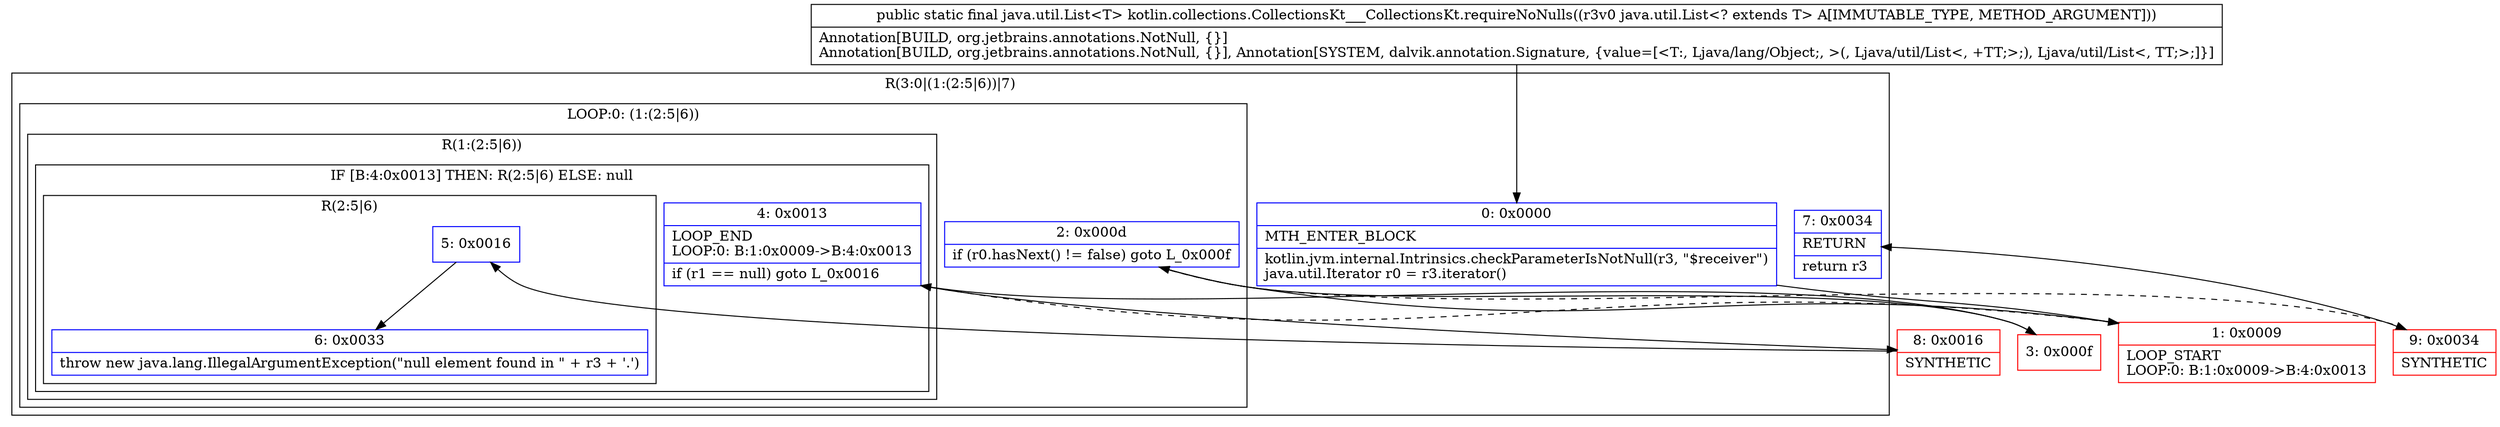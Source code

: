 digraph "CFG forkotlin.collections.CollectionsKt___CollectionsKt.requireNoNulls(Ljava\/util\/List;)Ljava\/util\/List;" {
subgraph cluster_Region_2113709399 {
label = "R(3:0|(1:(2:5|6))|7)";
node [shape=record,color=blue];
Node_0 [shape=record,label="{0\:\ 0x0000|MTH_ENTER_BLOCK\l|kotlin.jvm.internal.Intrinsics.checkParameterIsNotNull(r3, \"$receiver\")\ljava.util.Iterator r0 = r3.iterator()\l}"];
subgraph cluster_LoopRegion_1752473602 {
label = "LOOP:0: (1:(2:5|6))";
node [shape=record,color=blue];
Node_2 [shape=record,label="{2\:\ 0x000d|if (r0.hasNext() != false) goto L_0x000f\l}"];
subgraph cluster_Region_1723156888 {
label = "R(1:(2:5|6))";
node [shape=record,color=blue];
subgraph cluster_IfRegion_770823634 {
label = "IF [B:4:0x0013] THEN: R(2:5|6) ELSE: null";
node [shape=record,color=blue];
Node_4 [shape=record,label="{4\:\ 0x0013|LOOP_END\lLOOP:0: B:1:0x0009\-\>B:4:0x0013\l|if (r1 == null) goto L_0x0016\l}"];
subgraph cluster_Region_901712678 {
label = "R(2:5|6)";
node [shape=record,color=blue];
Node_5 [shape=record,label="{5\:\ 0x0016}"];
Node_6 [shape=record,label="{6\:\ 0x0033|throw new java.lang.IllegalArgumentException(\"null element found in \" + r3 + '.')\l}"];
}
}
}
}
Node_7 [shape=record,label="{7\:\ 0x0034|RETURN\l|return r3\l}"];
}
Node_1 [shape=record,color=red,label="{1\:\ 0x0009|LOOP_START\lLOOP:0: B:1:0x0009\-\>B:4:0x0013\l}"];
Node_3 [shape=record,color=red,label="{3\:\ 0x000f}"];
Node_8 [shape=record,color=red,label="{8\:\ 0x0016|SYNTHETIC\l}"];
Node_9 [shape=record,color=red,label="{9\:\ 0x0034|SYNTHETIC\l}"];
MethodNode[shape=record,label="{public static final java.util.List\<T\> kotlin.collections.CollectionsKt___CollectionsKt.requireNoNulls((r3v0 java.util.List\<? extends T\> A[IMMUTABLE_TYPE, METHOD_ARGUMENT]))  | Annotation[BUILD, org.jetbrains.annotations.NotNull, \{\}]\lAnnotation[BUILD, org.jetbrains.annotations.NotNull, \{\}], Annotation[SYSTEM, dalvik.annotation.Signature, \{value=[\<T:, Ljava\/lang\/Object;, \>(, Ljava\/util\/List\<, +TT;\>;), Ljava\/util\/List\<, TT;\>;]\}]\l}"];
MethodNode -> Node_0;
Node_0 -> Node_1;
Node_2 -> Node_3;
Node_2 -> Node_9[style=dashed];
Node_4 -> Node_1[style=dashed];
Node_4 -> Node_8;
Node_5 -> Node_6;
Node_1 -> Node_2;
Node_3 -> Node_4;
Node_8 -> Node_5;
Node_9 -> Node_7;
}

